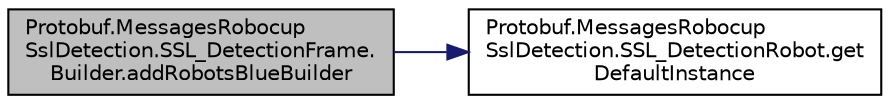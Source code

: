 digraph "Protobuf.MessagesRobocupSslDetection.SSL_DetectionFrame.Builder.addRobotsBlueBuilder"
{
 // INTERACTIVE_SVG=YES
  edge [fontname="Helvetica",fontsize="10",labelfontname="Helvetica",labelfontsize="10"];
  node [fontname="Helvetica",fontsize="10",shape=record];
  rankdir="LR";
  Node1 [label="Protobuf.MessagesRobocup\lSslDetection.SSL_DetectionFrame.\lBuilder.addRobotsBlueBuilder",height=0.2,width=0.4,color="black", fillcolor="grey75", style="filled", fontcolor="black"];
  Node1 -> Node2 [color="midnightblue",fontsize="10",style="solid",fontname="Helvetica"];
  Node2 [label="Protobuf.MessagesRobocup\lSslDetection.SSL_DetectionRobot.get\lDefaultInstance",height=0.2,width=0.4,color="black", fillcolor="white", style="filled",URL="$db/dc1/class_protobuf_1_1_messages_robocup_ssl_detection_1_1_s_s_l___detection_robot.html#a2a71a79ca11cd00e8b04d86392a2ea8b"];
}

